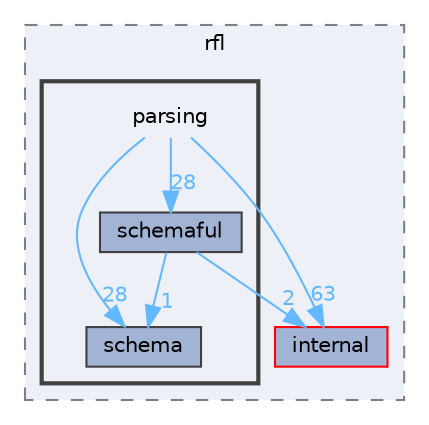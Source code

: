 digraph "external/reflect-cpp/include/rfl/parsing"
{
 // LATEX_PDF_SIZE
  bgcolor="transparent";
  edge [fontname=Helvetica,fontsize=10,labelfontname=Helvetica,labelfontsize=10];
  node [fontname=Helvetica,fontsize=10,shape=box,height=0.2,width=0.4];
  compound=true
  subgraph clusterdir_a1c21b4173a2351390497ddcc1ae545f {
    graph [ bgcolor="#edf0f7", pencolor="grey50", label="rfl", fontname=Helvetica,fontsize=10 style="filled,dashed", URL="dir_a1c21b4173a2351390497ddcc1ae545f.html",tooltip=""]
  dir_4dd43511236181189a890f262715a05e [label="internal", fillcolor="#a2b4d6", color="red", style="filled", URL="dir_4dd43511236181189a890f262715a05e.html",tooltip=""];
  subgraph clusterdir_97727d67746efdc48dc27b8153798aa8 {
    graph [ bgcolor="#edf0f7", pencolor="grey25", label="", fontname=Helvetica,fontsize=10 style="filled,bold", URL="dir_97727d67746efdc48dc27b8153798aa8.html",tooltip=""]
    dir_97727d67746efdc48dc27b8153798aa8 [shape=plaintext, label="parsing"];
  dir_0873f2d6faece4731f626b20a5f845a7 [label="schema", fillcolor="#a2b4d6", color="grey25", style="filled", URL="dir_0873f2d6faece4731f626b20a5f845a7.html",tooltip=""];
  dir_a92c31199cc14a95a51d0447867e53cb [label="schemaful", fillcolor="#a2b4d6", color="grey25", style="filled", URL="dir_a92c31199cc14a95a51d0447867e53cb.html",tooltip=""];
  }
  }
  dir_97727d67746efdc48dc27b8153798aa8->dir_0873f2d6faece4731f626b20a5f845a7 [headlabel="28", labeldistance=1.5 headhref="dir_000540_000639.html" href="dir_000540_000639.html" color="steelblue1" fontcolor="steelblue1"];
  dir_97727d67746efdc48dc27b8153798aa8->dir_4dd43511236181189a890f262715a05e [headlabel="63", labeldistance=1.5 headhref="dir_000540_000409.html" href="dir_000540_000409.html" color="steelblue1" fontcolor="steelblue1"];
  dir_97727d67746efdc48dc27b8153798aa8->dir_a92c31199cc14a95a51d0447867e53cb [headlabel="28", labeldistance=1.5 headhref="dir_000540_000641.html" href="dir_000540_000641.html" color="steelblue1" fontcolor="steelblue1"];
  dir_a92c31199cc14a95a51d0447867e53cb->dir_0873f2d6faece4731f626b20a5f845a7 [headlabel="1", labeldistance=1.5 headhref="dir_000641_000639.html" href="dir_000641_000639.html" color="steelblue1" fontcolor="steelblue1"];
  dir_a92c31199cc14a95a51d0447867e53cb->dir_4dd43511236181189a890f262715a05e [headlabel="2", labeldistance=1.5 headhref="dir_000641_000409.html" href="dir_000641_000409.html" color="steelblue1" fontcolor="steelblue1"];
}
